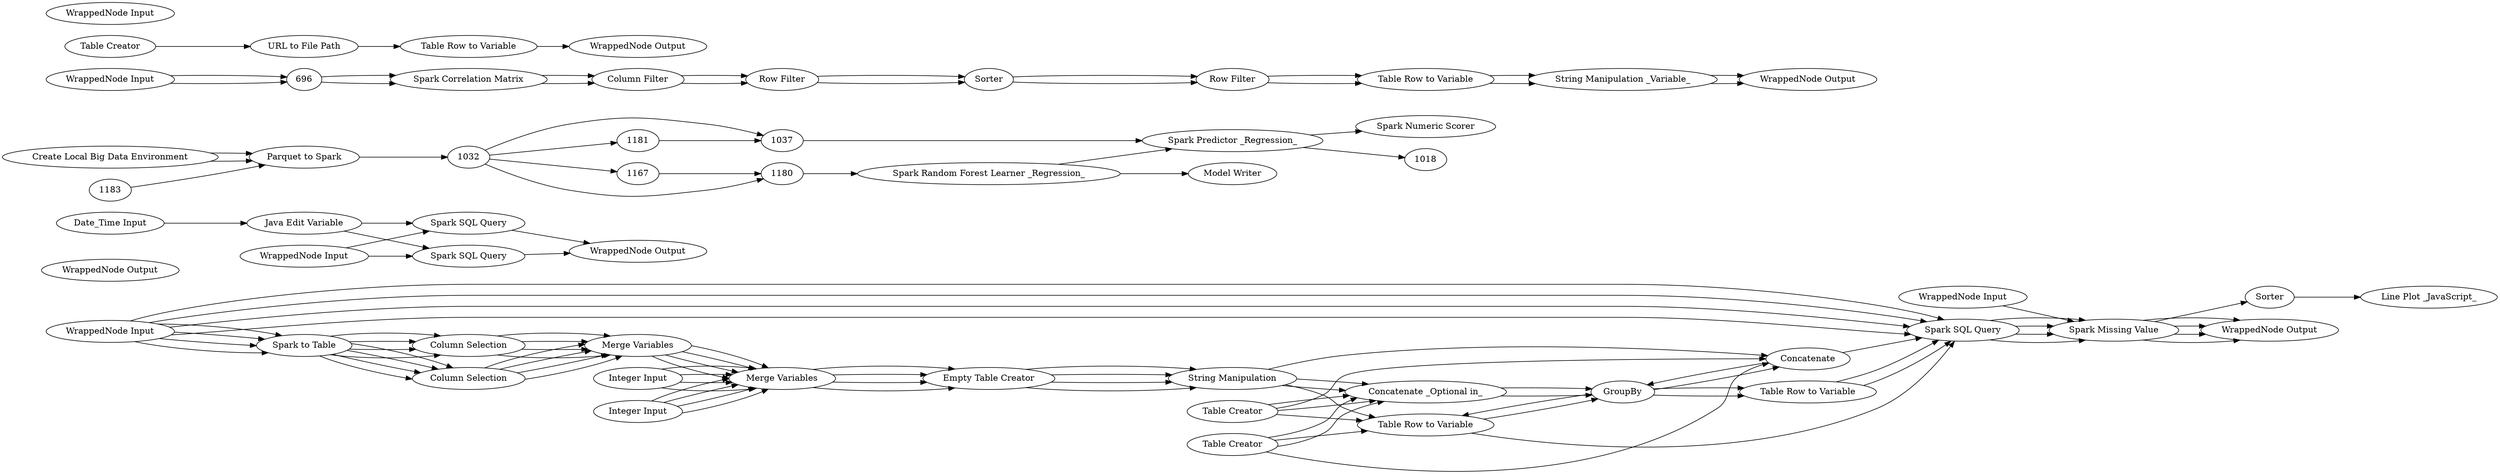 digraph {
	628 [label="Spark to Table"]
	671 [label=Sorter]
	674 [label="Line Plot _JavaScript_"]
	675 [label="WrappedNode Input"]
	676 [label="WrappedNode Output"]
	651 [label="Date_Time Input"]
	652 [label="Spark SQL Query"]
	653 [label="Java Edit Variable"]
	654 [label="Spark SQL Query"]
	655 [label="WrappedNode Input"]
	656 [label="WrappedNode Output"]
	607 [label="Spark SQL Query"]
	612 [label="String Manipulation"]
	613 [label="Empty Table Creator"]
	614 [label="Table Creator"]
	616 [label="Table Creator"]
	617 [label=GroupBy]
	619 [label="WrappedNode Input"]
	620 [label="WrappedNode Output"]
	621 [label="Integer Input"]
	622 [label="Integer Input"]
	623 [label="Merge Variables"]
	624 [label="Spark to Table"]
	625 [label="Column Selection"]
	626 [label="Merge Variables"]
	627 [label="Column Selection"]
	628 [label="Spark Missing Value"]
	629 [label=Concatenate]
	630 [label="Table Row to Variable"]
	1041 [label="Spark Numeric Scorer"]
	1166 [label="Model Writer"]
	678 [label="Spark Correlation Matrix"]
	679 [label="Row Filter"]
	680 [label=Sorter]
	681 [label="Row Filter"]
	682 [label="Column Filter"]
	607 [label="Spark SQL Query"]
	612 [label="String Manipulation"]
	613 [label="Empty Table Creator"]
	614 [label="Table Creator"]
	615 [label="Concatenate _Optional in_"]
	616 [label="Table Creator"]
	617 [label=GroupBy]
	618 [label="Table Row to Variable"]
	619 [label="WrappedNode Input"]
	620 [label="WrappedNode Output"]
	621 [label="Integer Input"]
	622 [label="Integer Input"]
	623 [label="Merge Variables"]
	624 [label="Spark to Table"]
	625 [label="Column Selection"]
	626 [label="Merge Variables"]
	627 [label="Column Selection"]
	628 [label="Spark Missing Value"]
	705 [label="String Manipulation _Variable_"]
	706 [label="WrappedNode Input"]
	707 [label="WrappedNode Output"]
	708 [label="Table Row to Variable"]
	1171 [label="Parquet to Spark"]
	607 [label="Spark SQL Query"]
	612 [label="String Manipulation"]
	613 [label="Empty Table Creator"]
	614 [label="Table Creator"]
	616 [label="Table Creator"]
	617 [label=GroupBy]
	619 [label="WrappedNode Input"]
	620 [label="WrappedNode Output"]
	621 [label="Integer Input"]
	622 [label="Integer Input"]
	623 [label="Merge Variables"]
	624 [label="Spark to Table"]
	625 [label="Column Selection"]
	626 [label="Merge Variables"]
	627 [label="Column Selection"]
	628 [label="Spark Missing Value"]
	629 [label="Table Row to Variable"]
	630 [label=Concatenate]
	678 [label="Spark Correlation Matrix"]
	679 [label="Row Filter"]
	680 [label=Sorter]
	681 [label="Row Filter"]
	682 [label="Column Filter"]
	607 [label="Spark SQL Query"]
	612 [label="String Manipulation"]
	613 [label="Empty Table Creator"]
	614 [label="Table Creator"]
	615 [label="Concatenate _Optional in_"]
	616 [label="Table Creator"]
	617 [label=GroupBy]
	618 [label="Table Row to Variable"]
	619 [label="WrappedNode Input"]
	620 [label="WrappedNode Output"]
	621 [label="Integer Input"]
	622 [label="Integer Input"]
	623 [label="Merge Variables"]
	624 [label="Spark to Table"]
	625 [label="Column Selection"]
	626 [label="Merge Variables"]
	627 [label="Column Selection"]
	628 [label="Spark Missing Value"]
	705 [label="String Manipulation _Variable_"]
	706 [label="WrappedNode Input"]
	707 [label="WrappedNode Output"]
	708 [label="Table Row to Variable"]
	991 [label="URL to File Path"]
	992 [label="Table Creator"]
	998 [label="WrappedNode Input"]
	999 [label="WrappedNode Output"]
	1000 [label="Table Row to Variable"]
	1184 [label="Create Local Big Data Environment"]
	1185 [label="Spark Random Forest Learner _Regression_"]
	1186 [label="Spark Predictor _Regression_"]
	628 -> 671
	671 -> 674
	675 -> 628
	651 -> 653
	652 -> 656
	653 -> 652
	653 -> 654
	654 -> 656
	655 -> 654
	655 -> 652
	607 -> 628
	612 -> 629
	613 -> 612
	614 -> 629
	616 -> 629
	617 -> 630
	619 -> 607
	619 -> 624
	621 -> 623
	622 -> 623
	623 -> 613
	624 -> 625
	624 -> 627
	625 -> 626
	626 -> 623
	627 -> 626
	628 -> 620
	629 -> 617
	630 -> 607
	607 -> 628
	612 -> 615
	613 -> 612
	614 -> 615
	615 -> 617
	616 -> 615
	617 -> 618
	618 -> 607
	619 -> 607
	619 -> 624
	621 -> 623
	622 -> 623
	623 -> 613
	624 -> 625
	624 -> 627
	625 -> 626
	626 -> 623
	627 -> 626
	628 -> 620
	678 -> 682
	679 -> 680
	680 -> 681
	681 -> 708
	682 -> 679
	696 -> 678
	705 -> 707
	706 -> 696
	708 -> 705
	607 -> 628
	612 -> 630
	613 -> 612
	614 -> 630
	616 -> 630
	617 -> 629
	619 -> 607
	619 -> 624
	621 -> 623
	622 -> 623
	623 -> 613
	624 -> 625
	624 -> 627
	625 -> 626
	626 -> 623
	627 -> 626
	628 -> 620
	629 -> 607
	630 -> 617
	607 -> 628
	612 -> 615
	613 -> 612
	614 -> 615
	615 -> 617
	616 -> 615
	617 -> 618
	618 -> 607
	619 -> 607
	619 -> 624
	621 -> 623
	622 -> 623
	623 -> 613
	624 -> 625
	624 -> 627
	625 -> 626
	626 -> 623
	627 -> 626
	628 -> 620
	678 -> 682
	679 -> 680
	680 -> 681
	681 -> 708
	682 -> 679
	696 -> 678
	705 -> 707
	706 -> 696
	708 -> 705
	991 -> 1000
	992 -> 991
	1000 -> 999
	1032 -> 1037
	1032 -> 1167
	1032 -> 1180
	1032 -> 1181
	1037 -> 1186
	1167 -> 1180
	1171 -> 1032
	1180 -> 1185
	1181 -> 1037
	1183 -> 1171
	1184 -> 1171
	1184 -> 1171
	1185 -> 1186
	1185 -> 1166
	1186 -> 1018
	1186 -> 1041
	rankdir=LR
}
